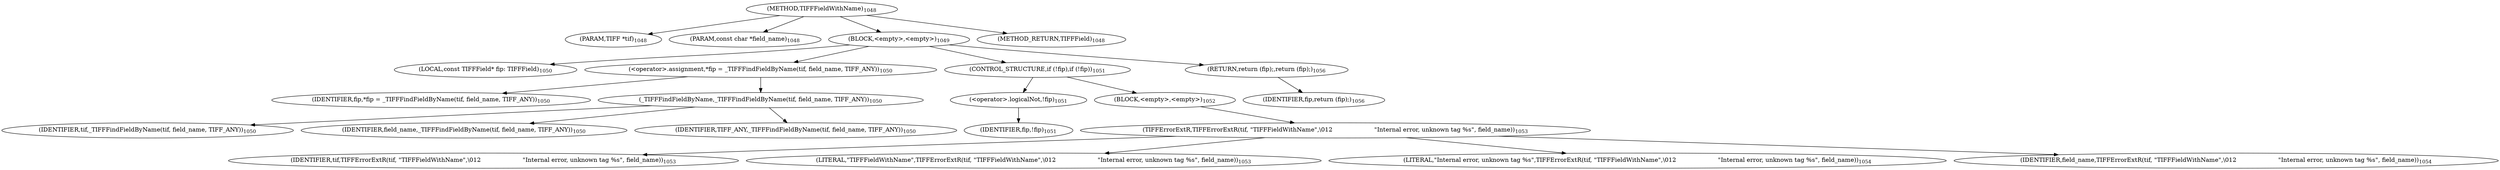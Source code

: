 digraph "TIFFFieldWithName" {  
"27655" [label = <(METHOD,TIFFFieldWithName)<SUB>1048</SUB>> ]
"27656" [label = <(PARAM,TIFF *tif)<SUB>1048</SUB>> ]
"27657" [label = <(PARAM,const char *field_name)<SUB>1048</SUB>> ]
"27658" [label = <(BLOCK,&lt;empty&gt;,&lt;empty&gt;)<SUB>1049</SUB>> ]
"27659" [label = <(LOCAL,const TIFFField* fip: TIFFField)<SUB>1050</SUB>> ]
"27660" [label = <(&lt;operator&gt;.assignment,*fip = _TIFFFindFieldByName(tif, field_name, TIFF_ANY))<SUB>1050</SUB>> ]
"27661" [label = <(IDENTIFIER,fip,*fip = _TIFFFindFieldByName(tif, field_name, TIFF_ANY))<SUB>1050</SUB>> ]
"27662" [label = <(_TIFFFindFieldByName,_TIFFFindFieldByName(tif, field_name, TIFF_ANY))<SUB>1050</SUB>> ]
"27663" [label = <(IDENTIFIER,tif,_TIFFFindFieldByName(tif, field_name, TIFF_ANY))<SUB>1050</SUB>> ]
"27664" [label = <(IDENTIFIER,field_name,_TIFFFindFieldByName(tif, field_name, TIFF_ANY))<SUB>1050</SUB>> ]
"27665" [label = <(IDENTIFIER,TIFF_ANY,_TIFFFindFieldByName(tif, field_name, TIFF_ANY))<SUB>1050</SUB>> ]
"27666" [label = <(CONTROL_STRUCTURE,if (!fip),if (!fip))<SUB>1051</SUB>> ]
"27667" [label = <(&lt;operator&gt;.logicalNot,!fip)<SUB>1051</SUB>> ]
"27668" [label = <(IDENTIFIER,fip,!fip)<SUB>1051</SUB>> ]
"27669" [label = <(BLOCK,&lt;empty&gt;,&lt;empty&gt;)<SUB>1052</SUB>> ]
"27670" [label = <(TIFFErrorExtR,TIFFErrorExtR(tif, &quot;TIFFFieldWithName&quot;,\012                      &quot;Internal error, unknown tag %s&quot;, field_name))<SUB>1053</SUB>> ]
"27671" [label = <(IDENTIFIER,tif,TIFFErrorExtR(tif, &quot;TIFFFieldWithName&quot;,\012                      &quot;Internal error, unknown tag %s&quot;, field_name))<SUB>1053</SUB>> ]
"27672" [label = <(LITERAL,&quot;TIFFFieldWithName&quot;,TIFFErrorExtR(tif, &quot;TIFFFieldWithName&quot;,\012                      &quot;Internal error, unknown tag %s&quot;, field_name))<SUB>1053</SUB>> ]
"27673" [label = <(LITERAL,&quot;Internal error, unknown tag %s&quot;,TIFFErrorExtR(tif, &quot;TIFFFieldWithName&quot;,\012                      &quot;Internal error, unknown tag %s&quot;, field_name))<SUB>1054</SUB>> ]
"27674" [label = <(IDENTIFIER,field_name,TIFFErrorExtR(tif, &quot;TIFFFieldWithName&quot;,\012                      &quot;Internal error, unknown tag %s&quot;, field_name))<SUB>1054</SUB>> ]
"27675" [label = <(RETURN,return (fip);,return (fip);)<SUB>1056</SUB>> ]
"27676" [label = <(IDENTIFIER,fip,return (fip);)<SUB>1056</SUB>> ]
"27677" [label = <(METHOD_RETURN,TIFFField)<SUB>1048</SUB>> ]
  "27655" -> "27656" 
  "27655" -> "27657" 
  "27655" -> "27658" 
  "27655" -> "27677" 
  "27658" -> "27659" 
  "27658" -> "27660" 
  "27658" -> "27666" 
  "27658" -> "27675" 
  "27660" -> "27661" 
  "27660" -> "27662" 
  "27662" -> "27663" 
  "27662" -> "27664" 
  "27662" -> "27665" 
  "27666" -> "27667" 
  "27666" -> "27669" 
  "27667" -> "27668" 
  "27669" -> "27670" 
  "27670" -> "27671" 
  "27670" -> "27672" 
  "27670" -> "27673" 
  "27670" -> "27674" 
  "27675" -> "27676" 
}
